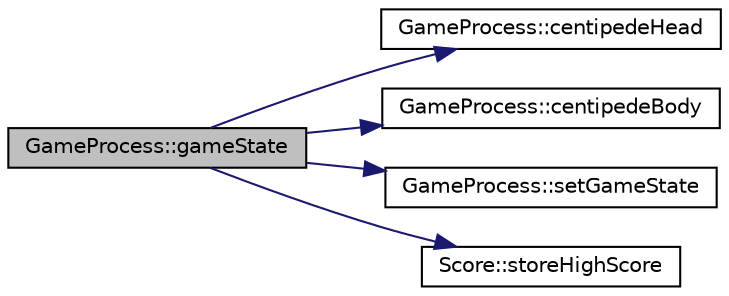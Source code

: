digraph "GameProcess::gameState"
{
  edge [fontname="Helvetica",fontsize="10",labelfontname="Helvetica",labelfontsize="10"];
  node [fontname="Helvetica",fontsize="10",shape=record];
  rankdir="LR";
  Node38 [label="GameProcess::gameState",height=0.2,width=0.4,color="black", fillcolor="grey75", style="filled", fontcolor="black"];
  Node38 -> Node39 [color="midnightblue",fontsize="10",style="solid",fontname="Helvetica"];
  Node39 [label="GameProcess::centipedeHead",height=0.2,width=0.4,color="black", fillcolor="white", style="filled",URL="$class_game_process.html#a9d0bd62491e614051eadf21a26677c10",tooltip="returns the centipedeHead_ object "];
  Node38 -> Node40 [color="midnightblue",fontsize="10",style="solid",fontname="Helvetica"];
  Node40 [label="GameProcess::centipedeBody",height=0.2,width=0.4,color="black", fillcolor="white", style="filled",URL="$class_game_process.html#a0f331e6a16b3def176cc5da9a723b5f9",tooltip="returns the centipedeBody_ object "];
  Node38 -> Node41 [color="midnightblue",fontsize="10",style="solid",fontname="Helvetica"];
  Node41 [label="GameProcess::setGameState",height=0.2,width=0.4,color="black", fillcolor="white", style="filled",URL="$class_game_process.html#a7794f0e94445b5adc9a0827176db5496",tooltip="sets the gamestate of the game "];
  Node38 -> Node42 [color="midnightblue",fontsize="10",style="solid",fontname="Helvetica"];
  Node42 [label="Score::storeHighScore",height=0.2,width=0.4,color="black", fillcolor="white", style="filled",URL="$class_score.html#a611368acf14876832ede491f1cef9bc5",tooltip="Writes high score to the file. "];
}
